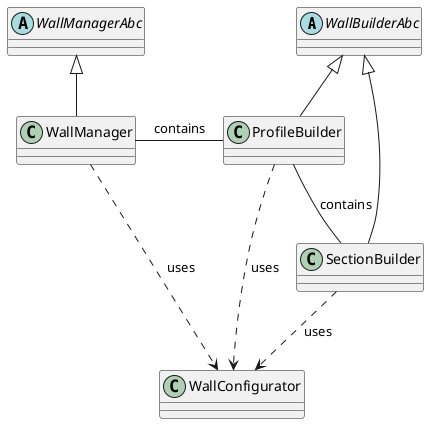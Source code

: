 @startuml

abstract class WallBuilderAbc
abstract class WallManagerAbc


class SectionBuilder {
}

class ProfileBuilder {
}

class WallManager {
}

class WallConfigurator

WallBuilderAbc <|-- SectionBuilder
WallBuilderAbc <|-- ProfileBuilder

WallManagerAbc <|-- WallManager

SectionBuilder ..> WallConfigurator : uses
ProfileBuilder ..> WallConfigurator : uses
WallManager ..> WallConfigurator : uses

SectionBuilder  -up-  ProfileBuilder : contains
ProfileBuilder  -left- WallManager : contains

@enduml
